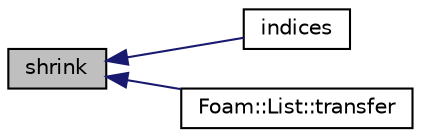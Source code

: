 digraph "shrink"
{
  bgcolor="transparent";
  edge [fontname="Helvetica",fontsize="10",labelfontname="Helvetica",labelfontsize="10"];
  node [fontname="Helvetica",fontsize="10",shape=record];
  rankdir="LR";
  Node1 [label="shrink",height=0.2,width=0.4,color="black", fillcolor="grey75", style="filled", fontcolor="black"];
  Node1 -> Node2 [dir="back",color="midnightblue",fontsize="10",style="solid",fontname="Helvetica"];
  Node2 [label="indices",height=0.2,width=0.4,color="black",URL="$a02393.html#af7f267d40dff46ea35f042a1480b1442",tooltip="Return non-const access to the sorted indices. Updated every sort. "];
  Node1 -> Node3 [dir="back",color="midnightblue",fontsize="10",style="solid",fontname="Helvetica"];
  Node3 [label="Foam::List::transfer",height=0.2,width=0.4,color="black",URL="$a01366.html#ab06d3bfae633340ad02dceac83d1255e",tooltip="Transfer the contents of the argument List into this list. "];
}

